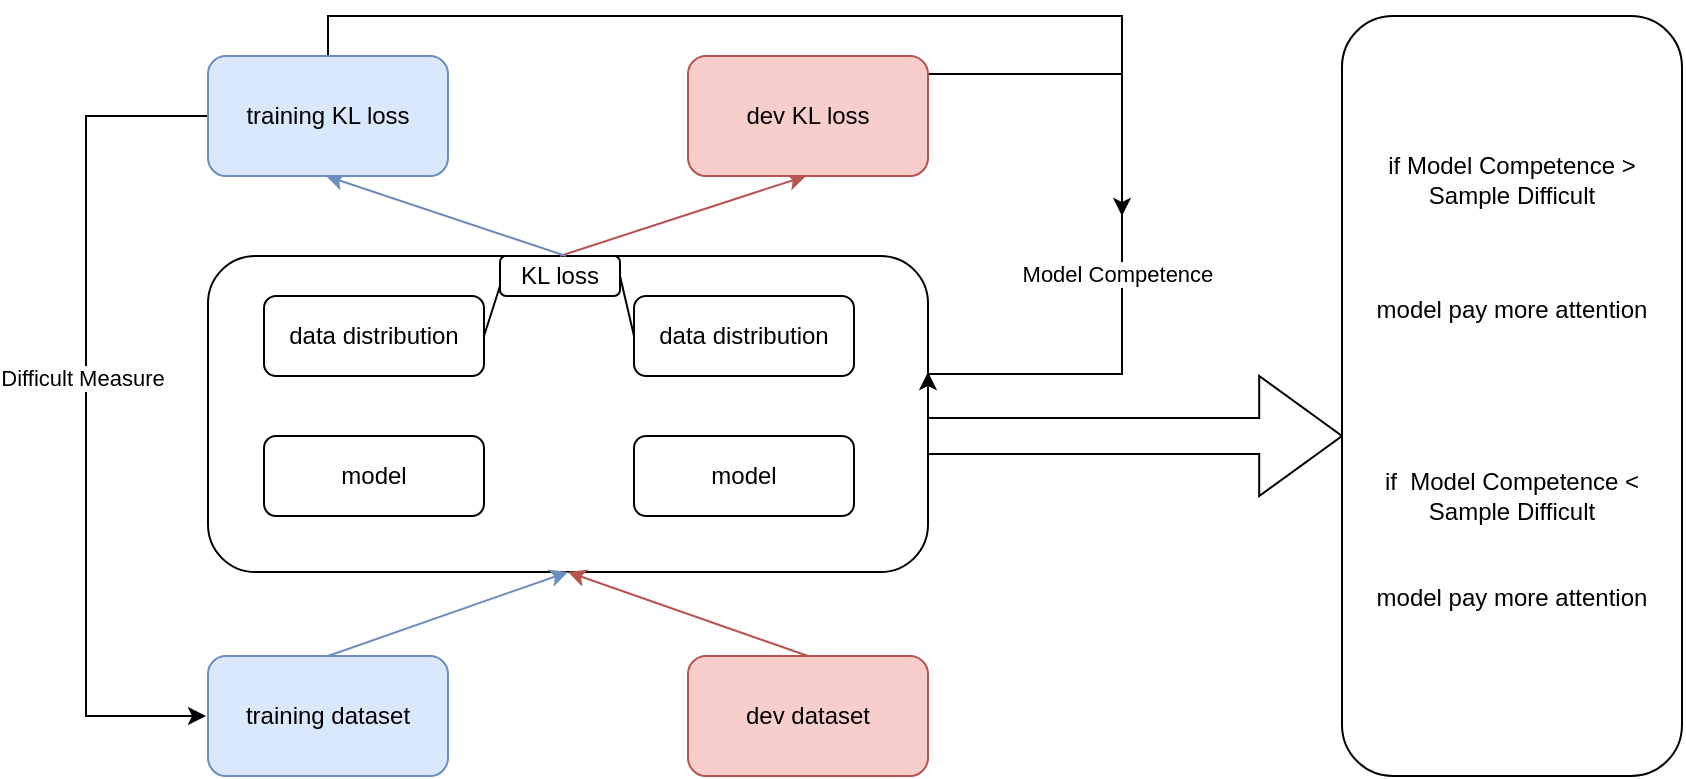 <mxfile version="21.2.1" type="github">
  <diagram name="第 1 页" id="8L0c7GUbmjwBPtoNU49F">
    <mxGraphModel dx="1050" dy="602" grid="1" gridSize="10" guides="1" tooltips="1" connect="1" arrows="1" fold="1" page="1" pageScale="1" pageWidth="1169" pageHeight="827" math="0" shadow="0">
      <root>
        <mxCell id="0" />
        <mxCell id="1" parent="0" />
        <mxCell id="fjzckVjsFBx4tYkLJNJ8-1" value="training dataset" style="rounded=1;whiteSpace=wrap;html=1;fillColor=#dae8fc;strokeColor=#6c8ebf;" vertex="1" parent="1">
          <mxGeometry x="133" y="480" width="120" height="60" as="geometry" />
        </mxCell>
        <mxCell id="fjzckVjsFBx4tYkLJNJ8-2" value="dev dataset" style="rounded=1;whiteSpace=wrap;html=1;fillColor=#f8cecc;strokeColor=#b85450;" vertex="1" parent="1">
          <mxGeometry x="373" y="480" width="120" height="60" as="geometry" />
        </mxCell>
        <mxCell id="fjzckVjsFBx4tYkLJNJ8-4" value="" style="rounded=1;whiteSpace=wrap;html=1;" vertex="1" parent="1">
          <mxGeometry x="133" y="280" width="360" height="158" as="geometry" />
        </mxCell>
        <mxCell id="fjzckVjsFBx4tYkLJNJ8-8" value="" style="endArrow=classic;html=1;rounded=0;exitX=0.5;exitY=0;exitDx=0;exitDy=0;entryX=0.5;entryY=1;entryDx=0;entryDy=0;fillColor=#dae8fc;strokeColor=#6c8ebf;" edge="1" parent="1" source="fjzckVjsFBx4tYkLJNJ8-1" target="fjzckVjsFBx4tYkLJNJ8-4">
          <mxGeometry width="50" height="50" relative="1" as="geometry">
            <mxPoint x="196" y="450" as="sourcePoint" />
            <mxPoint x="226" y="420" as="targetPoint" />
          </mxGeometry>
        </mxCell>
        <mxCell id="fjzckVjsFBx4tYkLJNJ8-9" value="" style="endArrow=classic;html=1;rounded=0;entryX=0.5;entryY=1;entryDx=0;entryDy=0;fillColor=#f8cecc;strokeColor=#b85450;exitX=0.5;exitY=0;exitDx=0;exitDy=0;" edge="1" parent="1" source="fjzckVjsFBx4tYkLJNJ8-2" target="fjzckVjsFBx4tYkLJNJ8-4">
          <mxGeometry width="50" height="50" relative="1" as="geometry">
            <mxPoint x="432" y="518" as="sourcePoint" />
            <mxPoint x="376" y="450" as="targetPoint" />
          </mxGeometry>
        </mxCell>
        <mxCell id="fjzckVjsFBx4tYkLJNJ8-10" value="model" style="rounded=1;whiteSpace=wrap;html=1;" vertex="1" parent="1">
          <mxGeometry x="161" y="370" width="110" height="40" as="geometry" />
        </mxCell>
        <mxCell id="fjzckVjsFBx4tYkLJNJ8-11" value="model" style="rounded=1;whiteSpace=wrap;html=1;" vertex="1" parent="1">
          <mxGeometry x="346" y="370" width="110" height="40" as="geometry" />
        </mxCell>
        <mxCell id="fjzckVjsFBx4tYkLJNJ8-13" value="data distribution" style="rounded=1;whiteSpace=wrap;html=1;" vertex="1" parent="1">
          <mxGeometry x="161" y="300" width="110" height="40" as="geometry" />
        </mxCell>
        <mxCell id="fjzckVjsFBx4tYkLJNJ8-14" value="data distribution" style="rounded=1;whiteSpace=wrap;html=1;" vertex="1" parent="1">
          <mxGeometry x="346" y="300" width="110" height="40" as="geometry" />
        </mxCell>
        <mxCell id="fjzckVjsFBx4tYkLJNJ8-15" value="KL loss" style="rounded=1;whiteSpace=wrap;html=1;" vertex="1" parent="1">
          <mxGeometry x="279" y="280" width="60" height="20" as="geometry" />
        </mxCell>
        <mxCell id="fjzckVjsFBx4tYkLJNJ8-18" value="" style="endArrow=none;html=1;rounded=0;exitX=1;exitY=0.5;exitDx=0;exitDy=0;entryX=0;entryY=0.75;entryDx=0;entryDy=0;" edge="1" parent="1" source="fjzckVjsFBx4tYkLJNJ8-13" target="fjzckVjsFBx4tYkLJNJ8-15">
          <mxGeometry width="50" height="50" relative="1" as="geometry">
            <mxPoint x="406" y="410" as="sourcePoint" />
            <mxPoint x="276" y="310" as="targetPoint" />
          </mxGeometry>
        </mxCell>
        <mxCell id="fjzckVjsFBx4tYkLJNJ8-20" value="" style="endArrow=none;html=1;rounded=0;exitX=1;exitY=0.5;exitDx=0;exitDy=0;entryX=0;entryY=0.5;entryDx=0;entryDy=0;" edge="1" parent="1" source="fjzckVjsFBx4tYkLJNJ8-15" target="fjzckVjsFBx4tYkLJNJ8-14">
          <mxGeometry width="50" height="50" relative="1" as="geometry">
            <mxPoint x="436" y="440" as="sourcePoint" />
            <mxPoint x="346" y="310" as="targetPoint" />
          </mxGeometry>
        </mxCell>
        <mxCell id="fjzckVjsFBx4tYkLJNJ8-24" value="" style="endArrow=classic;html=1;rounded=0;exitX=0.5;exitY=0;exitDx=0;exitDy=0;fillColor=#f8cecc;strokeColor=#b85450;" edge="1" parent="1" source="fjzckVjsFBx4tYkLJNJ8-15">
          <mxGeometry width="50" height="50" relative="1" as="geometry">
            <mxPoint x="422" y="420" as="sourcePoint" />
            <mxPoint x="432" y="240" as="targetPoint" />
          </mxGeometry>
        </mxCell>
        <mxCell id="fjzckVjsFBx4tYkLJNJ8-25" value="" style="endArrow=classic;html=1;rounded=0;fillColor=#dae8fc;strokeColor=#6c8ebf;" edge="1" parent="1">
          <mxGeometry width="50" height="50" relative="1" as="geometry">
            <mxPoint x="312" y="280" as="sourcePoint" />
            <mxPoint x="192" y="240" as="targetPoint" />
          </mxGeometry>
        </mxCell>
        <mxCell id="fjzckVjsFBx4tYkLJNJ8-30" style="edgeStyle=orthogonalEdgeStyle;rounded=0;orthogonalLoop=1;jettySize=auto;html=1;exitX=0;exitY=0.5;exitDx=0;exitDy=0;" edge="1" parent="1" source="fjzckVjsFBx4tYkLJNJ8-28">
          <mxGeometry relative="1" as="geometry">
            <mxPoint x="132" y="510" as="targetPoint" />
            <Array as="points">
              <mxPoint x="72" y="210" />
              <mxPoint x="72" y="510" />
            </Array>
          </mxGeometry>
        </mxCell>
        <mxCell id="fjzckVjsFBx4tYkLJNJ8-31" value="Difficult Measure" style="edgeLabel;html=1;align=center;verticalAlign=middle;resizable=0;points=[];" vertex="1" connectable="0" parent="fjzckVjsFBx4tYkLJNJ8-30">
          <mxGeometry x="-0.089" y="-2" relative="1" as="geometry">
            <mxPoint as="offset" />
          </mxGeometry>
        </mxCell>
        <mxCell id="fjzckVjsFBx4tYkLJNJ8-33" style="edgeStyle=orthogonalEdgeStyle;rounded=0;orthogonalLoop=1;jettySize=auto;html=1;exitX=0.5;exitY=0;exitDx=0;exitDy=0;" edge="1" parent="1" source="fjzckVjsFBx4tYkLJNJ8-28">
          <mxGeometry relative="1" as="geometry">
            <mxPoint x="590" y="260" as="targetPoint" />
            <Array as="points">
              <mxPoint x="193" y="160" />
              <mxPoint x="590" y="160" />
            </Array>
          </mxGeometry>
        </mxCell>
        <mxCell id="fjzckVjsFBx4tYkLJNJ8-28" value="training KL loss" style="rounded=1;whiteSpace=wrap;html=1;fillColor=#dae8fc;strokeColor=#6c8ebf;" vertex="1" parent="1">
          <mxGeometry x="133" y="180" width="120" height="60" as="geometry" />
        </mxCell>
        <mxCell id="fjzckVjsFBx4tYkLJNJ8-32" style="edgeStyle=orthogonalEdgeStyle;rounded=0;orthogonalLoop=1;jettySize=auto;html=1;entryX=1;entryY=0.5;entryDx=0;entryDy=0;" edge="1" parent="1">
          <mxGeometry relative="1" as="geometry">
            <mxPoint x="493" y="338" as="targetPoint" />
            <mxPoint x="493" y="189" as="sourcePoint" />
            <Array as="points">
              <mxPoint x="590" y="189" />
              <mxPoint x="590" y="339" />
            </Array>
          </mxGeometry>
        </mxCell>
        <mxCell id="fjzckVjsFBx4tYkLJNJ8-35" value="Model Competence&amp;nbsp;" style="edgeLabel;html=1;align=center;verticalAlign=middle;resizable=0;points=[];" vertex="1" connectable="0" parent="fjzckVjsFBx4tYkLJNJ8-32">
          <mxGeometry x="0.709" relative="1" as="geometry">
            <mxPoint x="47" y="-50" as="offset" />
          </mxGeometry>
        </mxCell>
        <mxCell id="fjzckVjsFBx4tYkLJNJ8-29" value="dev KL loss" style="rounded=1;whiteSpace=wrap;html=1;fillColor=#f8cecc;strokeColor=#b85450;" vertex="1" parent="1">
          <mxGeometry x="373" y="180" width="120" height="60" as="geometry" />
        </mxCell>
        <mxCell id="fjzckVjsFBx4tYkLJNJ8-37" value="" style="shape=singleArrow;whiteSpace=wrap;html=1;" vertex="1" parent="1">
          <mxGeometry x="493" y="340" width="207" height="60" as="geometry" />
        </mxCell>
        <mxCell id="fjzckVjsFBx4tYkLJNJ8-39" value="&lt;br&gt;if&amp;nbsp;Model Competence &amp;gt; &lt;br&gt;Sample Difficult&lt;br&gt;&lt;br&gt;&lt;br&gt;&lt;br&gt;model pay more attention&lt;br&gt;&lt;br&gt;&lt;br&gt;&lt;br&gt;&lt;br&gt;&lt;br&gt;if&amp;nbsp; Model Competence &amp;lt; Sample Difficult&lt;br&gt;&amp;nbsp;&lt;br&gt;&lt;br&gt;model pay more attention&lt;br style=&quot;border-color: var(--border-color);&quot;&gt;&lt;br&gt;&amp;nbsp;&lt;br&gt;" style="rounded=1;whiteSpace=wrap;html=1;" vertex="1" parent="1">
          <mxGeometry x="700" y="160" width="170" height="380" as="geometry" />
        </mxCell>
      </root>
    </mxGraphModel>
  </diagram>
</mxfile>
